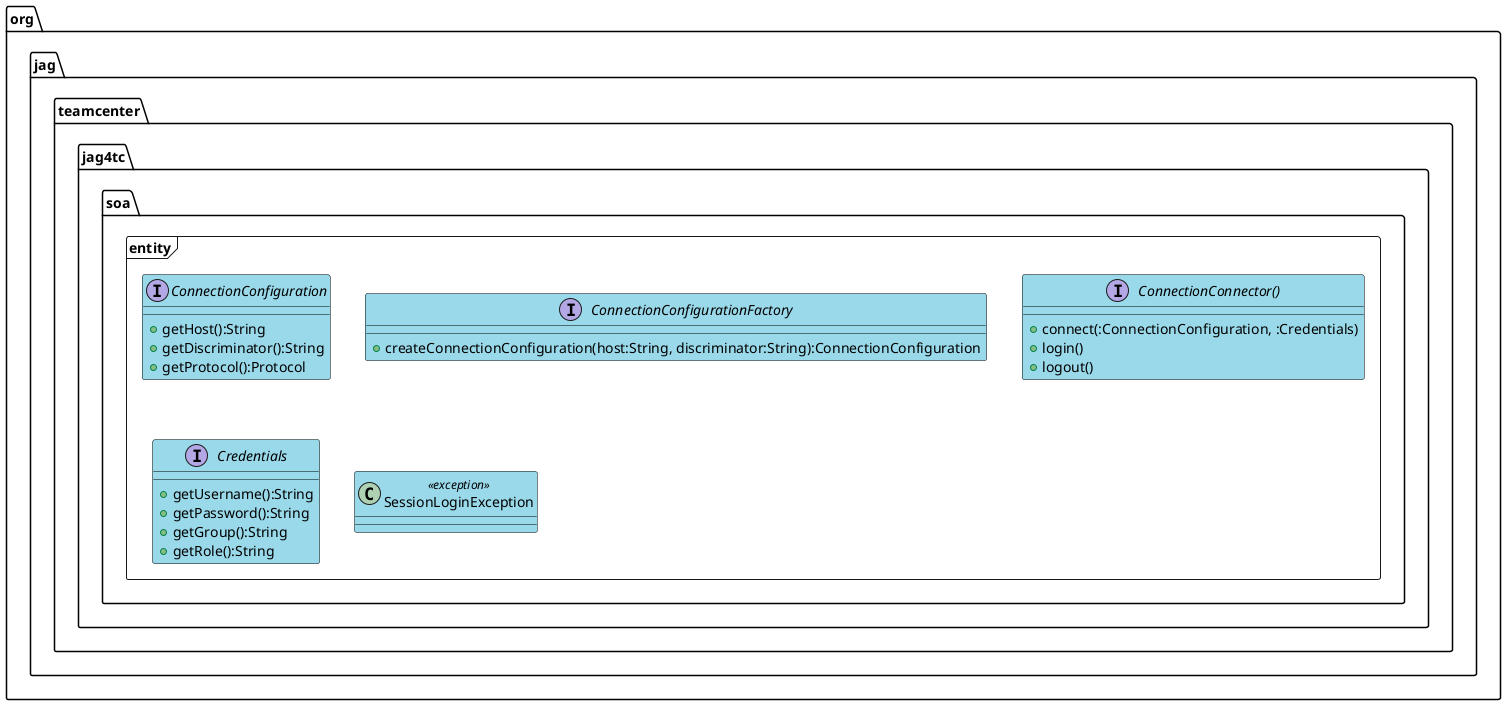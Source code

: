 @startuml
skinparam class {
    BackgroundColor #99D9EA
    BorderColor black
    ArrowColor black
}

package org.jag.teamcenter.jag4tc.soa.entity <<Frame>> {
    interface ConnectionConfiguration {
        +getHost():String
        +getDiscriminator():String
        +getProtocol():Protocol
    }

    interface ConnectionConfigurationFactory {
        +createConnectionConfiguration(host:String, discriminator:String):ConnectionConfiguration
    }

    interface ConnectionConnector() {
        +connect(:ConnectionConfiguration, :Credentials)
        +login()
        +logout()
    }

    interface Credentials {
        +getUsername():String
        +getPassword():String
        +getGroup():String
        +getRole():String
    }

    class SessionLoginException <<exception>>
}
@enduml
